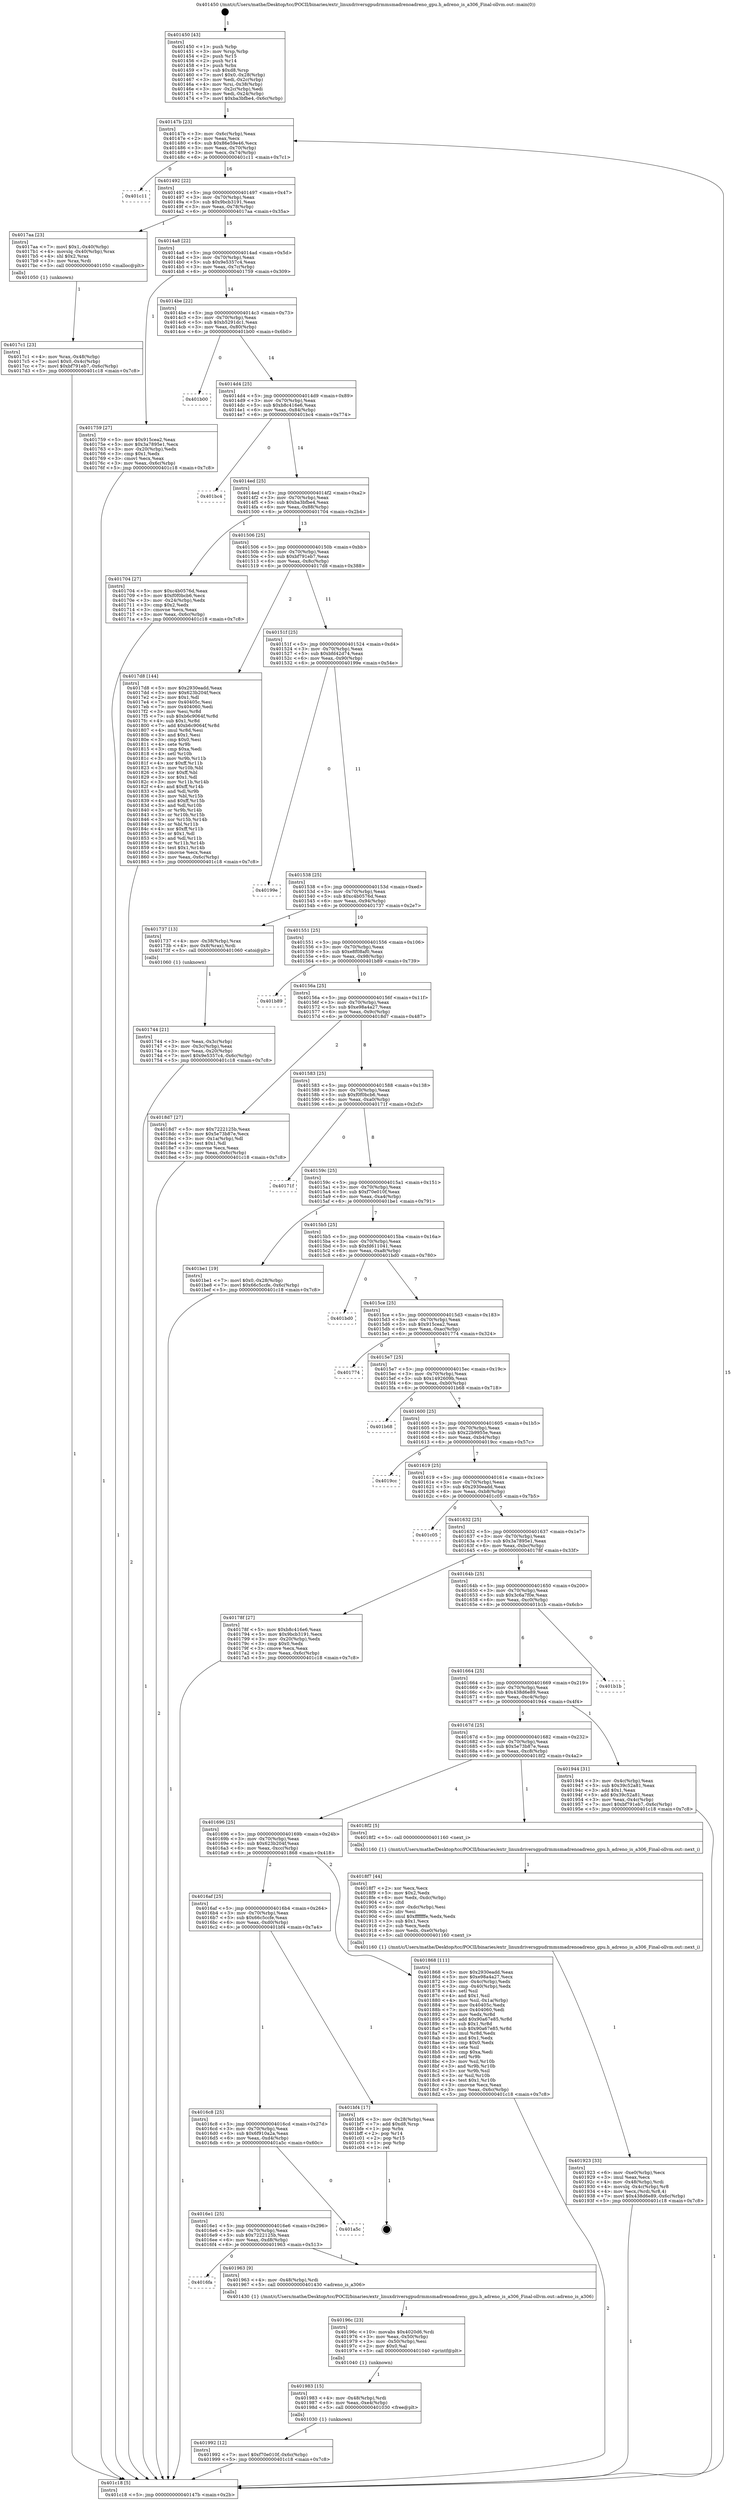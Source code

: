 digraph "0x401450" {
  label = "0x401450 (/mnt/c/Users/mathe/Desktop/tcc/POCII/binaries/extr_linuxdriversgpudrmmsmadrenoadreno_gpu.h_adreno_is_a306_Final-ollvm.out::main(0))"
  labelloc = "t"
  node[shape=record]

  Entry [label="",width=0.3,height=0.3,shape=circle,fillcolor=black,style=filled]
  "0x40147b" [label="{
     0x40147b [23]\l
     | [instrs]\l
     &nbsp;&nbsp;0x40147b \<+3\>: mov -0x6c(%rbp),%eax\l
     &nbsp;&nbsp;0x40147e \<+2\>: mov %eax,%ecx\l
     &nbsp;&nbsp;0x401480 \<+6\>: sub $0x86e59e46,%ecx\l
     &nbsp;&nbsp;0x401486 \<+3\>: mov %eax,-0x70(%rbp)\l
     &nbsp;&nbsp;0x401489 \<+3\>: mov %ecx,-0x74(%rbp)\l
     &nbsp;&nbsp;0x40148c \<+6\>: je 0000000000401c11 \<main+0x7c1\>\l
  }"]
  "0x401c11" [label="{
     0x401c11\l
  }", style=dashed]
  "0x401492" [label="{
     0x401492 [22]\l
     | [instrs]\l
     &nbsp;&nbsp;0x401492 \<+5\>: jmp 0000000000401497 \<main+0x47\>\l
     &nbsp;&nbsp;0x401497 \<+3\>: mov -0x70(%rbp),%eax\l
     &nbsp;&nbsp;0x40149a \<+5\>: sub $0x9bcb3191,%eax\l
     &nbsp;&nbsp;0x40149f \<+3\>: mov %eax,-0x78(%rbp)\l
     &nbsp;&nbsp;0x4014a2 \<+6\>: je 00000000004017aa \<main+0x35a\>\l
  }"]
  Exit [label="",width=0.3,height=0.3,shape=circle,fillcolor=black,style=filled,peripheries=2]
  "0x4017aa" [label="{
     0x4017aa [23]\l
     | [instrs]\l
     &nbsp;&nbsp;0x4017aa \<+7\>: movl $0x1,-0x40(%rbp)\l
     &nbsp;&nbsp;0x4017b1 \<+4\>: movslq -0x40(%rbp),%rax\l
     &nbsp;&nbsp;0x4017b5 \<+4\>: shl $0x2,%rax\l
     &nbsp;&nbsp;0x4017b9 \<+3\>: mov %rax,%rdi\l
     &nbsp;&nbsp;0x4017bc \<+5\>: call 0000000000401050 \<malloc@plt\>\l
     | [calls]\l
     &nbsp;&nbsp;0x401050 \{1\} (unknown)\l
  }"]
  "0x4014a8" [label="{
     0x4014a8 [22]\l
     | [instrs]\l
     &nbsp;&nbsp;0x4014a8 \<+5\>: jmp 00000000004014ad \<main+0x5d\>\l
     &nbsp;&nbsp;0x4014ad \<+3\>: mov -0x70(%rbp),%eax\l
     &nbsp;&nbsp;0x4014b0 \<+5\>: sub $0x9e5357c4,%eax\l
     &nbsp;&nbsp;0x4014b5 \<+3\>: mov %eax,-0x7c(%rbp)\l
     &nbsp;&nbsp;0x4014b8 \<+6\>: je 0000000000401759 \<main+0x309\>\l
  }"]
  "0x401992" [label="{
     0x401992 [12]\l
     | [instrs]\l
     &nbsp;&nbsp;0x401992 \<+7\>: movl $0xf70e010f,-0x6c(%rbp)\l
     &nbsp;&nbsp;0x401999 \<+5\>: jmp 0000000000401c18 \<main+0x7c8\>\l
  }"]
  "0x401759" [label="{
     0x401759 [27]\l
     | [instrs]\l
     &nbsp;&nbsp;0x401759 \<+5\>: mov $0x915cea2,%eax\l
     &nbsp;&nbsp;0x40175e \<+5\>: mov $0x3a7895e1,%ecx\l
     &nbsp;&nbsp;0x401763 \<+3\>: mov -0x20(%rbp),%edx\l
     &nbsp;&nbsp;0x401766 \<+3\>: cmp $0x1,%edx\l
     &nbsp;&nbsp;0x401769 \<+3\>: cmovl %ecx,%eax\l
     &nbsp;&nbsp;0x40176c \<+3\>: mov %eax,-0x6c(%rbp)\l
     &nbsp;&nbsp;0x40176f \<+5\>: jmp 0000000000401c18 \<main+0x7c8\>\l
  }"]
  "0x4014be" [label="{
     0x4014be [22]\l
     | [instrs]\l
     &nbsp;&nbsp;0x4014be \<+5\>: jmp 00000000004014c3 \<main+0x73\>\l
     &nbsp;&nbsp;0x4014c3 \<+3\>: mov -0x70(%rbp),%eax\l
     &nbsp;&nbsp;0x4014c6 \<+5\>: sub $0xb5291dc1,%eax\l
     &nbsp;&nbsp;0x4014cb \<+3\>: mov %eax,-0x80(%rbp)\l
     &nbsp;&nbsp;0x4014ce \<+6\>: je 0000000000401b00 \<main+0x6b0\>\l
  }"]
  "0x401983" [label="{
     0x401983 [15]\l
     | [instrs]\l
     &nbsp;&nbsp;0x401983 \<+4\>: mov -0x48(%rbp),%rdi\l
     &nbsp;&nbsp;0x401987 \<+6\>: mov %eax,-0xe4(%rbp)\l
     &nbsp;&nbsp;0x40198d \<+5\>: call 0000000000401030 \<free@plt\>\l
     | [calls]\l
     &nbsp;&nbsp;0x401030 \{1\} (unknown)\l
  }"]
  "0x401b00" [label="{
     0x401b00\l
  }", style=dashed]
  "0x4014d4" [label="{
     0x4014d4 [25]\l
     | [instrs]\l
     &nbsp;&nbsp;0x4014d4 \<+5\>: jmp 00000000004014d9 \<main+0x89\>\l
     &nbsp;&nbsp;0x4014d9 \<+3\>: mov -0x70(%rbp),%eax\l
     &nbsp;&nbsp;0x4014dc \<+5\>: sub $0xb8c416e6,%eax\l
     &nbsp;&nbsp;0x4014e1 \<+6\>: mov %eax,-0x84(%rbp)\l
     &nbsp;&nbsp;0x4014e7 \<+6\>: je 0000000000401bc4 \<main+0x774\>\l
  }"]
  "0x40196c" [label="{
     0x40196c [23]\l
     | [instrs]\l
     &nbsp;&nbsp;0x40196c \<+10\>: movabs $0x4020d6,%rdi\l
     &nbsp;&nbsp;0x401976 \<+3\>: mov %eax,-0x50(%rbp)\l
     &nbsp;&nbsp;0x401979 \<+3\>: mov -0x50(%rbp),%esi\l
     &nbsp;&nbsp;0x40197c \<+2\>: mov $0x0,%al\l
     &nbsp;&nbsp;0x40197e \<+5\>: call 0000000000401040 \<printf@plt\>\l
     | [calls]\l
     &nbsp;&nbsp;0x401040 \{1\} (unknown)\l
  }"]
  "0x401bc4" [label="{
     0x401bc4\l
  }", style=dashed]
  "0x4014ed" [label="{
     0x4014ed [25]\l
     | [instrs]\l
     &nbsp;&nbsp;0x4014ed \<+5\>: jmp 00000000004014f2 \<main+0xa2\>\l
     &nbsp;&nbsp;0x4014f2 \<+3\>: mov -0x70(%rbp),%eax\l
     &nbsp;&nbsp;0x4014f5 \<+5\>: sub $0xba3bfbe4,%eax\l
     &nbsp;&nbsp;0x4014fa \<+6\>: mov %eax,-0x88(%rbp)\l
     &nbsp;&nbsp;0x401500 \<+6\>: je 0000000000401704 \<main+0x2b4\>\l
  }"]
  "0x4016fa" [label="{
     0x4016fa\l
  }", style=dashed]
  "0x401704" [label="{
     0x401704 [27]\l
     | [instrs]\l
     &nbsp;&nbsp;0x401704 \<+5\>: mov $0xc4b0576d,%eax\l
     &nbsp;&nbsp;0x401709 \<+5\>: mov $0xf0f0bcb6,%ecx\l
     &nbsp;&nbsp;0x40170e \<+3\>: mov -0x24(%rbp),%edx\l
     &nbsp;&nbsp;0x401711 \<+3\>: cmp $0x2,%edx\l
     &nbsp;&nbsp;0x401714 \<+3\>: cmovne %ecx,%eax\l
     &nbsp;&nbsp;0x401717 \<+3\>: mov %eax,-0x6c(%rbp)\l
     &nbsp;&nbsp;0x40171a \<+5\>: jmp 0000000000401c18 \<main+0x7c8\>\l
  }"]
  "0x401506" [label="{
     0x401506 [25]\l
     | [instrs]\l
     &nbsp;&nbsp;0x401506 \<+5\>: jmp 000000000040150b \<main+0xbb\>\l
     &nbsp;&nbsp;0x40150b \<+3\>: mov -0x70(%rbp),%eax\l
     &nbsp;&nbsp;0x40150e \<+5\>: sub $0xbf791eb7,%eax\l
     &nbsp;&nbsp;0x401513 \<+6\>: mov %eax,-0x8c(%rbp)\l
     &nbsp;&nbsp;0x401519 \<+6\>: je 00000000004017d8 \<main+0x388\>\l
  }"]
  "0x401c18" [label="{
     0x401c18 [5]\l
     | [instrs]\l
     &nbsp;&nbsp;0x401c18 \<+5\>: jmp 000000000040147b \<main+0x2b\>\l
  }"]
  "0x401450" [label="{
     0x401450 [43]\l
     | [instrs]\l
     &nbsp;&nbsp;0x401450 \<+1\>: push %rbp\l
     &nbsp;&nbsp;0x401451 \<+3\>: mov %rsp,%rbp\l
     &nbsp;&nbsp;0x401454 \<+2\>: push %r15\l
     &nbsp;&nbsp;0x401456 \<+2\>: push %r14\l
     &nbsp;&nbsp;0x401458 \<+1\>: push %rbx\l
     &nbsp;&nbsp;0x401459 \<+7\>: sub $0xd8,%rsp\l
     &nbsp;&nbsp;0x401460 \<+7\>: movl $0x0,-0x28(%rbp)\l
     &nbsp;&nbsp;0x401467 \<+3\>: mov %edi,-0x2c(%rbp)\l
     &nbsp;&nbsp;0x40146a \<+4\>: mov %rsi,-0x38(%rbp)\l
     &nbsp;&nbsp;0x40146e \<+3\>: mov -0x2c(%rbp),%edi\l
     &nbsp;&nbsp;0x401471 \<+3\>: mov %edi,-0x24(%rbp)\l
     &nbsp;&nbsp;0x401474 \<+7\>: movl $0xba3bfbe4,-0x6c(%rbp)\l
  }"]
  "0x401963" [label="{
     0x401963 [9]\l
     | [instrs]\l
     &nbsp;&nbsp;0x401963 \<+4\>: mov -0x48(%rbp),%rdi\l
     &nbsp;&nbsp;0x401967 \<+5\>: call 0000000000401430 \<adreno_is_a306\>\l
     | [calls]\l
     &nbsp;&nbsp;0x401430 \{1\} (/mnt/c/Users/mathe/Desktop/tcc/POCII/binaries/extr_linuxdriversgpudrmmsmadrenoadreno_gpu.h_adreno_is_a306_Final-ollvm.out::adreno_is_a306)\l
  }"]
  "0x4017d8" [label="{
     0x4017d8 [144]\l
     | [instrs]\l
     &nbsp;&nbsp;0x4017d8 \<+5\>: mov $0x2930eadd,%eax\l
     &nbsp;&nbsp;0x4017dd \<+5\>: mov $0x623b204f,%ecx\l
     &nbsp;&nbsp;0x4017e2 \<+2\>: mov $0x1,%dl\l
     &nbsp;&nbsp;0x4017e4 \<+7\>: mov 0x40405c,%esi\l
     &nbsp;&nbsp;0x4017eb \<+7\>: mov 0x404060,%edi\l
     &nbsp;&nbsp;0x4017f2 \<+3\>: mov %esi,%r8d\l
     &nbsp;&nbsp;0x4017f5 \<+7\>: sub $0xb6c9064f,%r8d\l
     &nbsp;&nbsp;0x4017fc \<+4\>: sub $0x1,%r8d\l
     &nbsp;&nbsp;0x401800 \<+7\>: add $0xb6c9064f,%r8d\l
     &nbsp;&nbsp;0x401807 \<+4\>: imul %r8d,%esi\l
     &nbsp;&nbsp;0x40180b \<+3\>: and $0x1,%esi\l
     &nbsp;&nbsp;0x40180e \<+3\>: cmp $0x0,%esi\l
     &nbsp;&nbsp;0x401811 \<+4\>: sete %r9b\l
     &nbsp;&nbsp;0x401815 \<+3\>: cmp $0xa,%edi\l
     &nbsp;&nbsp;0x401818 \<+4\>: setl %r10b\l
     &nbsp;&nbsp;0x40181c \<+3\>: mov %r9b,%r11b\l
     &nbsp;&nbsp;0x40181f \<+4\>: xor $0xff,%r11b\l
     &nbsp;&nbsp;0x401823 \<+3\>: mov %r10b,%bl\l
     &nbsp;&nbsp;0x401826 \<+3\>: xor $0xff,%bl\l
     &nbsp;&nbsp;0x401829 \<+3\>: xor $0x1,%dl\l
     &nbsp;&nbsp;0x40182c \<+3\>: mov %r11b,%r14b\l
     &nbsp;&nbsp;0x40182f \<+4\>: and $0xff,%r14b\l
     &nbsp;&nbsp;0x401833 \<+3\>: and %dl,%r9b\l
     &nbsp;&nbsp;0x401836 \<+3\>: mov %bl,%r15b\l
     &nbsp;&nbsp;0x401839 \<+4\>: and $0xff,%r15b\l
     &nbsp;&nbsp;0x40183d \<+3\>: and %dl,%r10b\l
     &nbsp;&nbsp;0x401840 \<+3\>: or %r9b,%r14b\l
     &nbsp;&nbsp;0x401843 \<+3\>: or %r10b,%r15b\l
     &nbsp;&nbsp;0x401846 \<+3\>: xor %r15b,%r14b\l
     &nbsp;&nbsp;0x401849 \<+3\>: or %bl,%r11b\l
     &nbsp;&nbsp;0x40184c \<+4\>: xor $0xff,%r11b\l
     &nbsp;&nbsp;0x401850 \<+3\>: or $0x1,%dl\l
     &nbsp;&nbsp;0x401853 \<+3\>: and %dl,%r11b\l
     &nbsp;&nbsp;0x401856 \<+3\>: or %r11b,%r14b\l
     &nbsp;&nbsp;0x401859 \<+4\>: test $0x1,%r14b\l
     &nbsp;&nbsp;0x40185d \<+3\>: cmovne %ecx,%eax\l
     &nbsp;&nbsp;0x401860 \<+3\>: mov %eax,-0x6c(%rbp)\l
     &nbsp;&nbsp;0x401863 \<+5\>: jmp 0000000000401c18 \<main+0x7c8\>\l
  }"]
  "0x40151f" [label="{
     0x40151f [25]\l
     | [instrs]\l
     &nbsp;&nbsp;0x40151f \<+5\>: jmp 0000000000401524 \<main+0xd4\>\l
     &nbsp;&nbsp;0x401524 \<+3\>: mov -0x70(%rbp),%eax\l
     &nbsp;&nbsp;0x401527 \<+5\>: sub $0xbfd42d74,%eax\l
     &nbsp;&nbsp;0x40152c \<+6\>: mov %eax,-0x90(%rbp)\l
     &nbsp;&nbsp;0x401532 \<+6\>: je 000000000040199e \<main+0x54e\>\l
  }"]
  "0x4016e1" [label="{
     0x4016e1 [25]\l
     | [instrs]\l
     &nbsp;&nbsp;0x4016e1 \<+5\>: jmp 00000000004016e6 \<main+0x296\>\l
     &nbsp;&nbsp;0x4016e6 \<+3\>: mov -0x70(%rbp),%eax\l
     &nbsp;&nbsp;0x4016e9 \<+5\>: sub $0x7222125b,%eax\l
     &nbsp;&nbsp;0x4016ee \<+6\>: mov %eax,-0xd8(%rbp)\l
     &nbsp;&nbsp;0x4016f4 \<+6\>: je 0000000000401963 \<main+0x513\>\l
  }"]
  "0x40199e" [label="{
     0x40199e\l
  }", style=dashed]
  "0x401538" [label="{
     0x401538 [25]\l
     | [instrs]\l
     &nbsp;&nbsp;0x401538 \<+5\>: jmp 000000000040153d \<main+0xed\>\l
     &nbsp;&nbsp;0x40153d \<+3\>: mov -0x70(%rbp),%eax\l
     &nbsp;&nbsp;0x401540 \<+5\>: sub $0xc4b0576d,%eax\l
     &nbsp;&nbsp;0x401545 \<+6\>: mov %eax,-0x94(%rbp)\l
     &nbsp;&nbsp;0x40154b \<+6\>: je 0000000000401737 \<main+0x2e7\>\l
  }"]
  "0x401a5c" [label="{
     0x401a5c\l
  }", style=dashed]
  "0x401737" [label="{
     0x401737 [13]\l
     | [instrs]\l
     &nbsp;&nbsp;0x401737 \<+4\>: mov -0x38(%rbp),%rax\l
     &nbsp;&nbsp;0x40173b \<+4\>: mov 0x8(%rax),%rdi\l
     &nbsp;&nbsp;0x40173f \<+5\>: call 0000000000401060 \<atoi@plt\>\l
     | [calls]\l
     &nbsp;&nbsp;0x401060 \{1\} (unknown)\l
  }"]
  "0x401551" [label="{
     0x401551 [25]\l
     | [instrs]\l
     &nbsp;&nbsp;0x401551 \<+5\>: jmp 0000000000401556 \<main+0x106\>\l
     &nbsp;&nbsp;0x401556 \<+3\>: mov -0x70(%rbp),%eax\l
     &nbsp;&nbsp;0x401559 \<+5\>: sub $0xe8f08af0,%eax\l
     &nbsp;&nbsp;0x40155e \<+6\>: mov %eax,-0x98(%rbp)\l
     &nbsp;&nbsp;0x401564 \<+6\>: je 0000000000401b89 \<main+0x739\>\l
  }"]
  "0x401744" [label="{
     0x401744 [21]\l
     | [instrs]\l
     &nbsp;&nbsp;0x401744 \<+3\>: mov %eax,-0x3c(%rbp)\l
     &nbsp;&nbsp;0x401747 \<+3\>: mov -0x3c(%rbp),%eax\l
     &nbsp;&nbsp;0x40174a \<+3\>: mov %eax,-0x20(%rbp)\l
     &nbsp;&nbsp;0x40174d \<+7\>: movl $0x9e5357c4,-0x6c(%rbp)\l
     &nbsp;&nbsp;0x401754 \<+5\>: jmp 0000000000401c18 \<main+0x7c8\>\l
  }"]
  "0x4016c8" [label="{
     0x4016c8 [25]\l
     | [instrs]\l
     &nbsp;&nbsp;0x4016c8 \<+5\>: jmp 00000000004016cd \<main+0x27d\>\l
     &nbsp;&nbsp;0x4016cd \<+3\>: mov -0x70(%rbp),%eax\l
     &nbsp;&nbsp;0x4016d0 \<+5\>: sub $0x6f910a2a,%eax\l
     &nbsp;&nbsp;0x4016d5 \<+6\>: mov %eax,-0xd4(%rbp)\l
     &nbsp;&nbsp;0x4016db \<+6\>: je 0000000000401a5c \<main+0x60c\>\l
  }"]
  "0x401b89" [label="{
     0x401b89\l
  }", style=dashed]
  "0x40156a" [label="{
     0x40156a [25]\l
     | [instrs]\l
     &nbsp;&nbsp;0x40156a \<+5\>: jmp 000000000040156f \<main+0x11f\>\l
     &nbsp;&nbsp;0x40156f \<+3\>: mov -0x70(%rbp),%eax\l
     &nbsp;&nbsp;0x401572 \<+5\>: sub $0xe98a4a27,%eax\l
     &nbsp;&nbsp;0x401577 \<+6\>: mov %eax,-0x9c(%rbp)\l
     &nbsp;&nbsp;0x40157d \<+6\>: je 00000000004018d7 \<main+0x487\>\l
  }"]
  "0x401bf4" [label="{
     0x401bf4 [17]\l
     | [instrs]\l
     &nbsp;&nbsp;0x401bf4 \<+3\>: mov -0x28(%rbp),%eax\l
     &nbsp;&nbsp;0x401bf7 \<+7\>: add $0xd8,%rsp\l
     &nbsp;&nbsp;0x401bfe \<+1\>: pop %rbx\l
     &nbsp;&nbsp;0x401bff \<+2\>: pop %r14\l
     &nbsp;&nbsp;0x401c01 \<+2\>: pop %r15\l
     &nbsp;&nbsp;0x401c03 \<+1\>: pop %rbp\l
     &nbsp;&nbsp;0x401c04 \<+1\>: ret\l
  }"]
  "0x4018d7" [label="{
     0x4018d7 [27]\l
     | [instrs]\l
     &nbsp;&nbsp;0x4018d7 \<+5\>: mov $0x7222125b,%eax\l
     &nbsp;&nbsp;0x4018dc \<+5\>: mov $0x5e73b87e,%ecx\l
     &nbsp;&nbsp;0x4018e1 \<+3\>: mov -0x1a(%rbp),%dl\l
     &nbsp;&nbsp;0x4018e4 \<+3\>: test $0x1,%dl\l
     &nbsp;&nbsp;0x4018e7 \<+3\>: cmovne %ecx,%eax\l
     &nbsp;&nbsp;0x4018ea \<+3\>: mov %eax,-0x6c(%rbp)\l
     &nbsp;&nbsp;0x4018ed \<+5\>: jmp 0000000000401c18 \<main+0x7c8\>\l
  }"]
  "0x401583" [label="{
     0x401583 [25]\l
     | [instrs]\l
     &nbsp;&nbsp;0x401583 \<+5\>: jmp 0000000000401588 \<main+0x138\>\l
     &nbsp;&nbsp;0x401588 \<+3\>: mov -0x70(%rbp),%eax\l
     &nbsp;&nbsp;0x40158b \<+5\>: sub $0xf0f0bcb6,%eax\l
     &nbsp;&nbsp;0x401590 \<+6\>: mov %eax,-0xa0(%rbp)\l
     &nbsp;&nbsp;0x401596 \<+6\>: je 000000000040171f \<main+0x2cf\>\l
  }"]
  "0x401923" [label="{
     0x401923 [33]\l
     | [instrs]\l
     &nbsp;&nbsp;0x401923 \<+6\>: mov -0xe0(%rbp),%ecx\l
     &nbsp;&nbsp;0x401929 \<+3\>: imul %eax,%ecx\l
     &nbsp;&nbsp;0x40192c \<+4\>: mov -0x48(%rbp),%rdi\l
     &nbsp;&nbsp;0x401930 \<+4\>: movslq -0x4c(%rbp),%r8\l
     &nbsp;&nbsp;0x401934 \<+4\>: mov %ecx,(%rdi,%r8,4)\l
     &nbsp;&nbsp;0x401938 \<+7\>: movl $0x438d6e89,-0x6c(%rbp)\l
     &nbsp;&nbsp;0x40193f \<+5\>: jmp 0000000000401c18 \<main+0x7c8\>\l
  }"]
  "0x40171f" [label="{
     0x40171f\l
  }", style=dashed]
  "0x40159c" [label="{
     0x40159c [25]\l
     | [instrs]\l
     &nbsp;&nbsp;0x40159c \<+5\>: jmp 00000000004015a1 \<main+0x151\>\l
     &nbsp;&nbsp;0x4015a1 \<+3\>: mov -0x70(%rbp),%eax\l
     &nbsp;&nbsp;0x4015a4 \<+5\>: sub $0xf70e010f,%eax\l
     &nbsp;&nbsp;0x4015a9 \<+6\>: mov %eax,-0xa4(%rbp)\l
     &nbsp;&nbsp;0x4015af \<+6\>: je 0000000000401be1 \<main+0x791\>\l
  }"]
  "0x4018f7" [label="{
     0x4018f7 [44]\l
     | [instrs]\l
     &nbsp;&nbsp;0x4018f7 \<+2\>: xor %ecx,%ecx\l
     &nbsp;&nbsp;0x4018f9 \<+5\>: mov $0x2,%edx\l
     &nbsp;&nbsp;0x4018fe \<+6\>: mov %edx,-0xdc(%rbp)\l
     &nbsp;&nbsp;0x401904 \<+1\>: cltd\l
     &nbsp;&nbsp;0x401905 \<+6\>: mov -0xdc(%rbp),%esi\l
     &nbsp;&nbsp;0x40190b \<+2\>: idiv %esi\l
     &nbsp;&nbsp;0x40190d \<+6\>: imul $0xfffffffe,%edx,%edx\l
     &nbsp;&nbsp;0x401913 \<+3\>: sub $0x1,%ecx\l
     &nbsp;&nbsp;0x401916 \<+2\>: sub %ecx,%edx\l
     &nbsp;&nbsp;0x401918 \<+6\>: mov %edx,-0xe0(%rbp)\l
     &nbsp;&nbsp;0x40191e \<+5\>: call 0000000000401160 \<next_i\>\l
     | [calls]\l
     &nbsp;&nbsp;0x401160 \{1\} (/mnt/c/Users/mathe/Desktop/tcc/POCII/binaries/extr_linuxdriversgpudrmmsmadrenoadreno_gpu.h_adreno_is_a306_Final-ollvm.out::next_i)\l
  }"]
  "0x401be1" [label="{
     0x401be1 [19]\l
     | [instrs]\l
     &nbsp;&nbsp;0x401be1 \<+7\>: movl $0x0,-0x28(%rbp)\l
     &nbsp;&nbsp;0x401be8 \<+7\>: movl $0x66c5ccfe,-0x6c(%rbp)\l
     &nbsp;&nbsp;0x401bef \<+5\>: jmp 0000000000401c18 \<main+0x7c8\>\l
  }"]
  "0x4015b5" [label="{
     0x4015b5 [25]\l
     | [instrs]\l
     &nbsp;&nbsp;0x4015b5 \<+5\>: jmp 00000000004015ba \<main+0x16a\>\l
     &nbsp;&nbsp;0x4015ba \<+3\>: mov -0x70(%rbp),%eax\l
     &nbsp;&nbsp;0x4015bd \<+5\>: sub $0xfd611041,%eax\l
     &nbsp;&nbsp;0x4015c2 \<+6\>: mov %eax,-0xa8(%rbp)\l
     &nbsp;&nbsp;0x4015c8 \<+6\>: je 0000000000401bd0 \<main+0x780\>\l
  }"]
  "0x4016af" [label="{
     0x4016af [25]\l
     | [instrs]\l
     &nbsp;&nbsp;0x4016af \<+5\>: jmp 00000000004016b4 \<main+0x264\>\l
     &nbsp;&nbsp;0x4016b4 \<+3\>: mov -0x70(%rbp),%eax\l
     &nbsp;&nbsp;0x4016b7 \<+5\>: sub $0x66c5ccfe,%eax\l
     &nbsp;&nbsp;0x4016bc \<+6\>: mov %eax,-0xd0(%rbp)\l
     &nbsp;&nbsp;0x4016c2 \<+6\>: je 0000000000401bf4 \<main+0x7a4\>\l
  }"]
  "0x401bd0" [label="{
     0x401bd0\l
  }", style=dashed]
  "0x4015ce" [label="{
     0x4015ce [25]\l
     | [instrs]\l
     &nbsp;&nbsp;0x4015ce \<+5\>: jmp 00000000004015d3 \<main+0x183\>\l
     &nbsp;&nbsp;0x4015d3 \<+3\>: mov -0x70(%rbp),%eax\l
     &nbsp;&nbsp;0x4015d6 \<+5\>: sub $0x915cea2,%eax\l
     &nbsp;&nbsp;0x4015db \<+6\>: mov %eax,-0xac(%rbp)\l
     &nbsp;&nbsp;0x4015e1 \<+6\>: je 0000000000401774 \<main+0x324\>\l
  }"]
  "0x401868" [label="{
     0x401868 [111]\l
     | [instrs]\l
     &nbsp;&nbsp;0x401868 \<+5\>: mov $0x2930eadd,%eax\l
     &nbsp;&nbsp;0x40186d \<+5\>: mov $0xe98a4a27,%ecx\l
     &nbsp;&nbsp;0x401872 \<+3\>: mov -0x4c(%rbp),%edx\l
     &nbsp;&nbsp;0x401875 \<+3\>: cmp -0x40(%rbp),%edx\l
     &nbsp;&nbsp;0x401878 \<+4\>: setl %sil\l
     &nbsp;&nbsp;0x40187c \<+4\>: and $0x1,%sil\l
     &nbsp;&nbsp;0x401880 \<+4\>: mov %sil,-0x1a(%rbp)\l
     &nbsp;&nbsp;0x401884 \<+7\>: mov 0x40405c,%edx\l
     &nbsp;&nbsp;0x40188b \<+7\>: mov 0x404060,%edi\l
     &nbsp;&nbsp;0x401892 \<+3\>: mov %edx,%r8d\l
     &nbsp;&nbsp;0x401895 \<+7\>: add $0x90a67e85,%r8d\l
     &nbsp;&nbsp;0x40189c \<+4\>: sub $0x1,%r8d\l
     &nbsp;&nbsp;0x4018a0 \<+7\>: sub $0x90a67e85,%r8d\l
     &nbsp;&nbsp;0x4018a7 \<+4\>: imul %r8d,%edx\l
     &nbsp;&nbsp;0x4018ab \<+3\>: and $0x1,%edx\l
     &nbsp;&nbsp;0x4018ae \<+3\>: cmp $0x0,%edx\l
     &nbsp;&nbsp;0x4018b1 \<+4\>: sete %sil\l
     &nbsp;&nbsp;0x4018b5 \<+3\>: cmp $0xa,%edi\l
     &nbsp;&nbsp;0x4018b8 \<+4\>: setl %r9b\l
     &nbsp;&nbsp;0x4018bc \<+3\>: mov %sil,%r10b\l
     &nbsp;&nbsp;0x4018bf \<+3\>: and %r9b,%r10b\l
     &nbsp;&nbsp;0x4018c2 \<+3\>: xor %r9b,%sil\l
     &nbsp;&nbsp;0x4018c5 \<+3\>: or %sil,%r10b\l
     &nbsp;&nbsp;0x4018c8 \<+4\>: test $0x1,%r10b\l
     &nbsp;&nbsp;0x4018cc \<+3\>: cmovne %ecx,%eax\l
     &nbsp;&nbsp;0x4018cf \<+3\>: mov %eax,-0x6c(%rbp)\l
     &nbsp;&nbsp;0x4018d2 \<+5\>: jmp 0000000000401c18 \<main+0x7c8\>\l
  }"]
  "0x401774" [label="{
     0x401774\l
  }", style=dashed]
  "0x4015e7" [label="{
     0x4015e7 [25]\l
     | [instrs]\l
     &nbsp;&nbsp;0x4015e7 \<+5\>: jmp 00000000004015ec \<main+0x19c\>\l
     &nbsp;&nbsp;0x4015ec \<+3\>: mov -0x70(%rbp),%eax\l
     &nbsp;&nbsp;0x4015ef \<+5\>: sub $0x1492609b,%eax\l
     &nbsp;&nbsp;0x4015f4 \<+6\>: mov %eax,-0xb0(%rbp)\l
     &nbsp;&nbsp;0x4015fa \<+6\>: je 0000000000401b68 \<main+0x718\>\l
  }"]
  "0x401696" [label="{
     0x401696 [25]\l
     | [instrs]\l
     &nbsp;&nbsp;0x401696 \<+5\>: jmp 000000000040169b \<main+0x24b\>\l
     &nbsp;&nbsp;0x40169b \<+3\>: mov -0x70(%rbp),%eax\l
     &nbsp;&nbsp;0x40169e \<+5\>: sub $0x623b204f,%eax\l
     &nbsp;&nbsp;0x4016a3 \<+6\>: mov %eax,-0xcc(%rbp)\l
     &nbsp;&nbsp;0x4016a9 \<+6\>: je 0000000000401868 \<main+0x418\>\l
  }"]
  "0x401b68" [label="{
     0x401b68\l
  }", style=dashed]
  "0x401600" [label="{
     0x401600 [25]\l
     | [instrs]\l
     &nbsp;&nbsp;0x401600 \<+5\>: jmp 0000000000401605 \<main+0x1b5\>\l
     &nbsp;&nbsp;0x401605 \<+3\>: mov -0x70(%rbp),%eax\l
     &nbsp;&nbsp;0x401608 \<+5\>: sub $0x22b9955e,%eax\l
     &nbsp;&nbsp;0x40160d \<+6\>: mov %eax,-0xb4(%rbp)\l
     &nbsp;&nbsp;0x401613 \<+6\>: je 00000000004019cc \<main+0x57c\>\l
  }"]
  "0x4018f2" [label="{
     0x4018f2 [5]\l
     | [instrs]\l
     &nbsp;&nbsp;0x4018f2 \<+5\>: call 0000000000401160 \<next_i\>\l
     | [calls]\l
     &nbsp;&nbsp;0x401160 \{1\} (/mnt/c/Users/mathe/Desktop/tcc/POCII/binaries/extr_linuxdriversgpudrmmsmadrenoadreno_gpu.h_adreno_is_a306_Final-ollvm.out::next_i)\l
  }"]
  "0x4019cc" [label="{
     0x4019cc\l
  }", style=dashed]
  "0x401619" [label="{
     0x401619 [25]\l
     | [instrs]\l
     &nbsp;&nbsp;0x401619 \<+5\>: jmp 000000000040161e \<main+0x1ce\>\l
     &nbsp;&nbsp;0x40161e \<+3\>: mov -0x70(%rbp),%eax\l
     &nbsp;&nbsp;0x401621 \<+5\>: sub $0x2930eadd,%eax\l
     &nbsp;&nbsp;0x401626 \<+6\>: mov %eax,-0xb8(%rbp)\l
     &nbsp;&nbsp;0x40162c \<+6\>: je 0000000000401c05 \<main+0x7b5\>\l
  }"]
  "0x40167d" [label="{
     0x40167d [25]\l
     | [instrs]\l
     &nbsp;&nbsp;0x40167d \<+5\>: jmp 0000000000401682 \<main+0x232\>\l
     &nbsp;&nbsp;0x401682 \<+3\>: mov -0x70(%rbp),%eax\l
     &nbsp;&nbsp;0x401685 \<+5\>: sub $0x5e73b87e,%eax\l
     &nbsp;&nbsp;0x40168a \<+6\>: mov %eax,-0xc8(%rbp)\l
     &nbsp;&nbsp;0x401690 \<+6\>: je 00000000004018f2 \<main+0x4a2\>\l
  }"]
  "0x401c05" [label="{
     0x401c05\l
  }", style=dashed]
  "0x401632" [label="{
     0x401632 [25]\l
     | [instrs]\l
     &nbsp;&nbsp;0x401632 \<+5\>: jmp 0000000000401637 \<main+0x1e7\>\l
     &nbsp;&nbsp;0x401637 \<+3\>: mov -0x70(%rbp),%eax\l
     &nbsp;&nbsp;0x40163a \<+5\>: sub $0x3a7895e1,%eax\l
     &nbsp;&nbsp;0x40163f \<+6\>: mov %eax,-0xbc(%rbp)\l
     &nbsp;&nbsp;0x401645 \<+6\>: je 000000000040178f \<main+0x33f\>\l
  }"]
  "0x401944" [label="{
     0x401944 [31]\l
     | [instrs]\l
     &nbsp;&nbsp;0x401944 \<+3\>: mov -0x4c(%rbp),%eax\l
     &nbsp;&nbsp;0x401947 \<+5\>: sub $0x39c52a81,%eax\l
     &nbsp;&nbsp;0x40194c \<+3\>: add $0x1,%eax\l
     &nbsp;&nbsp;0x40194f \<+5\>: add $0x39c52a81,%eax\l
     &nbsp;&nbsp;0x401954 \<+3\>: mov %eax,-0x4c(%rbp)\l
     &nbsp;&nbsp;0x401957 \<+7\>: movl $0xbf791eb7,-0x6c(%rbp)\l
     &nbsp;&nbsp;0x40195e \<+5\>: jmp 0000000000401c18 \<main+0x7c8\>\l
  }"]
  "0x40178f" [label="{
     0x40178f [27]\l
     | [instrs]\l
     &nbsp;&nbsp;0x40178f \<+5\>: mov $0xb8c416e6,%eax\l
     &nbsp;&nbsp;0x401794 \<+5\>: mov $0x9bcb3191,%ecx\l
     &nbsp;&nbsp;0x401799 \<+3\>: mov -0x20(%rbp),%edx\l
     &nbsp;&nbsp;0x40179c \<+3\>: cmp $0x0,%edx\l
     &nbsp;&nbsp;0x40179f \<+3\>: cmove %ecx,%eax\l
     &nbsp;&nbsp;0x4017a2 \<+3\>: mov %eax,-0x6c(%rbp)\l
     &nbsp;&nbsp;0x4017a5 \<+5\>: jmp 0000000000401c18 \<main+0x7c8\>\l
  }"]
  "0x40164b" [label="{
     0x40164b [25]\l
     | [instrs]\l
     &nbsp;&nbsp;0x40164b \<+5\>: jmp 0000000000401650 \<main+0x200\>\l
     &nbsp;&nbsp;0x401650 \<+3\>: mov -0x70(%rbp),%eax\l
     &nbsp;&nbsp;0x401653 \<+5\>: sub $0x3c6a7f0e,%eax\l
     &nbsp;&nbsp;0x401658 \<+6\>: mov %eax,-0xc0(%rbp)\l
     &nbsp;&nbsp;0x40165e \<+6\>: je 0000000000401b1b \<main+0x6cb\>\l
  }"]
  "0x4017c1" [label="{
     0x4017c1 [23]\l
     | [instrs]\l
     &nbsp;&nbsp;0x4017c1 \<+4\>: mov %rax,-0x48(%rbp)\l
     &nbsp;&nbsp;0x4017c5 \<+7\>: movl $0x0,-0x4c(%rbp)\l
     &nbsp;&nbsp;0x4017cc \<+7\>: movl $0xbf791eb7,-0x6c(%rbp)\l
     &nbsp;&nbsp;0x4017d3 \<+5\>: jmp 0000000000401c18 \<main+0x7c8\>\l
  }"]
  "0x401664" [label="{
     0x401664 [25]\l
     | [instrs]\l
     &nbsp;&nbsp;0x401664 \<+5\>: jmp 0000000000401669 \<main+0x219\>\l
     &nbsp;&nbsp;0x401669 \<+3\>: mov -0x70(%rbp),%eax\l
     &nbsp;&nbsp;0x40166c \<+5\>: sub $0x438d6e89,%eax\l
     &nbsp;&nbsp;0x401671 \<+6\>: mov %eax,-0xc4(%rbp)\l
     &nbsp;&nbsp;0x401677 \<+6\>: je 0000000000401944 \<main+0x4f4\>\l
  }"]
  "0x401b1b" [label="{
     0x401b1b\l
  }", style=dashed]
  Entry -> "0x401450" [label=" 1"]
  "0x40147b" -> "0x401c11" [label=" 0"]
  "0x40147b" -> "0x401492" [label=" 16"]
  "0x401bf4" -> Exit [label=" 1"]
  "0x401492" -> "0x4017aa" [label=" 1"]
  "0x401492" -> "0x4014a8" [label=" 15"]
  "0x401be1" -> "0x401c18" [label=" 1"]
  "0x4014a8" -> "0x401759" [label=" 1"]
  "0x4014a8" -> "0x4014be" [label=" 14"]
  "0x401992" -> "0x401c18" [label=" 1"]
  "0x4014be" -> "0x401b00" [label=" 0"]
  "0x4014be" -> "0x4014d4" [label=" 14"]
  "0x401983" -> "0x401992" [label=" 1"]
  "0x4014d4" -> "0x401bc4" [label=" 0"]
  "0x4014d4" -> "0x4014ed" [label=" 14"]
  "0x40196c" -> "0x401983" [label=" 1"]
  "0x4014ed" -> "0x401704" [label=" 1"]
  "0x4014ed" -> "0x401506" [label=" 13"]
  "0x401704" -> "0x401c18" [label=" 1"]
  "0x401450" -> "0x40147b" [label=" 1"]
  "0x401c18" -> "0x40147b" [label=" 15"]
  "0x401963" -> "0x40196c" [label=" 1"]
  "0x401506" -> "0x4017d8" [label=" 2"]
  "0x401506" -> "0x40151f" [label=" 11"]
  "0x4016e1" -> "0x4016fa" [label=" 0"]
  "0x40151f" -> "0x40199e" [label=" 0"]
  "0x40151f" -> "0x401538" [label=" 11"]
  "0x4016e1" -> "0x401963" [label=" 1"]
  "0x401538" -> "0x401737" [label=" 1"]
  "0x401538" -> "0x401551" [label=" 10"]
  "0x401737" -> "0x401744" [label=" 1"]
  "0x401744" -> "0x401c18" [label=" 1"]
  "0x401759" -> "0x401c18" [label=" 1"]
  "0x4016c8" -> "0x4016e1" [label=" 1"]
  "0x401551" -> "0x401b89" [label=" 0"]
  "0x401551" -> "0x40156a" [label=" 10"]
  "0x4016c8" -> "0x401a5c" [label=" 0"]
  "0x40156a" -> "0x4018d7" [label=" 2"]
  "0x40156a" -> "0x401583" [label=" 8"]
  "0x4016af" -> "0x4016c8" [label=" 1"]
  "0x401583" -> "0x40171f" [label=" 0"]
  "0x401583" -> "0x40159c" [label=" 8"]
  "0x4016af" -> "0x401bf4" [label=" 1"]
  "0x40159c" -> "0x401be1" [label=" 1"]
  "0x40159c" -> "0x4015b5" [label=" 7"]
  "0x401944" -> "0x401c18" [label=" 1"]
  "0x4015b5" -> "0x401bd0" [label=" 0"]
  "0x4015b5" -> "0x4015ce" [label=" 7"]
  "0x401923" -> "0x401c18" [label=" 1"]
  "0x4015ce" -> "0x401774" [label=" 0"]
  "0x4015ce" -> "0x4015e7" [label=" 7"]
  "0x4018f7" -> "0x401923" [label=" 1"]
  "0x4015e7" -> "0x401b68" [label=" 0"]
  "0x4015e7" -> "0x401600" [label=" 7"]
  "0x4018d7" -> "0x401c18" [label=" 2"]
  "0x401600" -> "0x4019cc" [label=" 0"]
  "0x401600" -> "0x401619" [label=" 7"]
  "0x401868" -> "0x401c18" [label=" 2"]
  "0x401619" -> "0x401c05" [label=" 0"]
  "0x401619" -> "0x401632" [label=" 7"]
  "0x401696" -> "0x401868" [label=" 2"]
  "0x401632" -> "0x40178f" [label=" 1"]
  "0x401632" -> "0x40164b" [label=" 6"]
  "0x40178f" -> "0x401c18" [label=" 1"]
  "0x4017aa" -> "0x4017c1" [label=" 1"]
  "0x4017c1" -> "0x401c18" [label=" 1"]
  "0x4017d8" -> "0x401c18" [label=" 2"]
  "0x4018f2" -> "0x4018f7" [label=" 1"]
  "0x40164b" -> "0x401b1b" [label=" 0"]
  "0x40164b" -> "0x401664" [label=" 6"]
  "0x40167d" -> "0x401696" [label=" 4"]
  "0x401664" -> "0x401944" [label=" 1"]
  "0x401664" -> "0x40167d" [label=" 5"]
  "0x401696" -> "0x4016af" [label=" 2"]
  "0x40167d" -> "0x4018f2" [label=" 1"]
}
